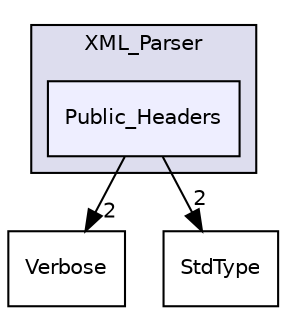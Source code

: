 digraph "Public_Headers" {
  compound=true
  node [ fontsize="10", fontname="Helvetica"];
  edge [ labelfontsize="10", labelfontname="Helvetica"];
  subgraph clusterdir_8095c46b9976772c7fc6dc946e45dc36 {
    graph [ bgcolor="#ddddee", pencolor="black", label="XML_Parser" fontname="Helvetica", fontsize="10", URL="dir_8095c46b9976772c7fc6dc946e45dc36.html"]
  dir_5972d9f98ba393c5dafcce8430403af1 [shape=box, label="Public_Headers", style="filled", fillcolor="#eeeeff", pencolor="black", URL="dir_5972d9f98ba393c5dafcce8430403af1.html"];
  }
  dir_ebd86065482a4d0dafa6096767bfb3e0 [shape=box label="Verbose" URL="dir_ebd86065482a4d0dafa6096767bfb3e0.html"];
  dir_302a6c1e39f497f2400c4a31eb09d54e [shape=box label="StdType" URL="dir_302a6c1e39f497f2400c4a31eb09d54e.html"];
  dir_5972d9f98ba393c5dafcce8430403af1->dir_ebd86065482a4d0dafa6096767bfb3e0 [headlabel="2", labeldistance=1.5 headhref="dir_000002_000005.html"];
  dir_5972d9f98ba393c5dafcce8430403af1->dir_302a6c1e39f497f2400c4a31eb09d54e [headlabel="2", labeldistance=1.5 headhref="dir_000002_000004.html"];
}
